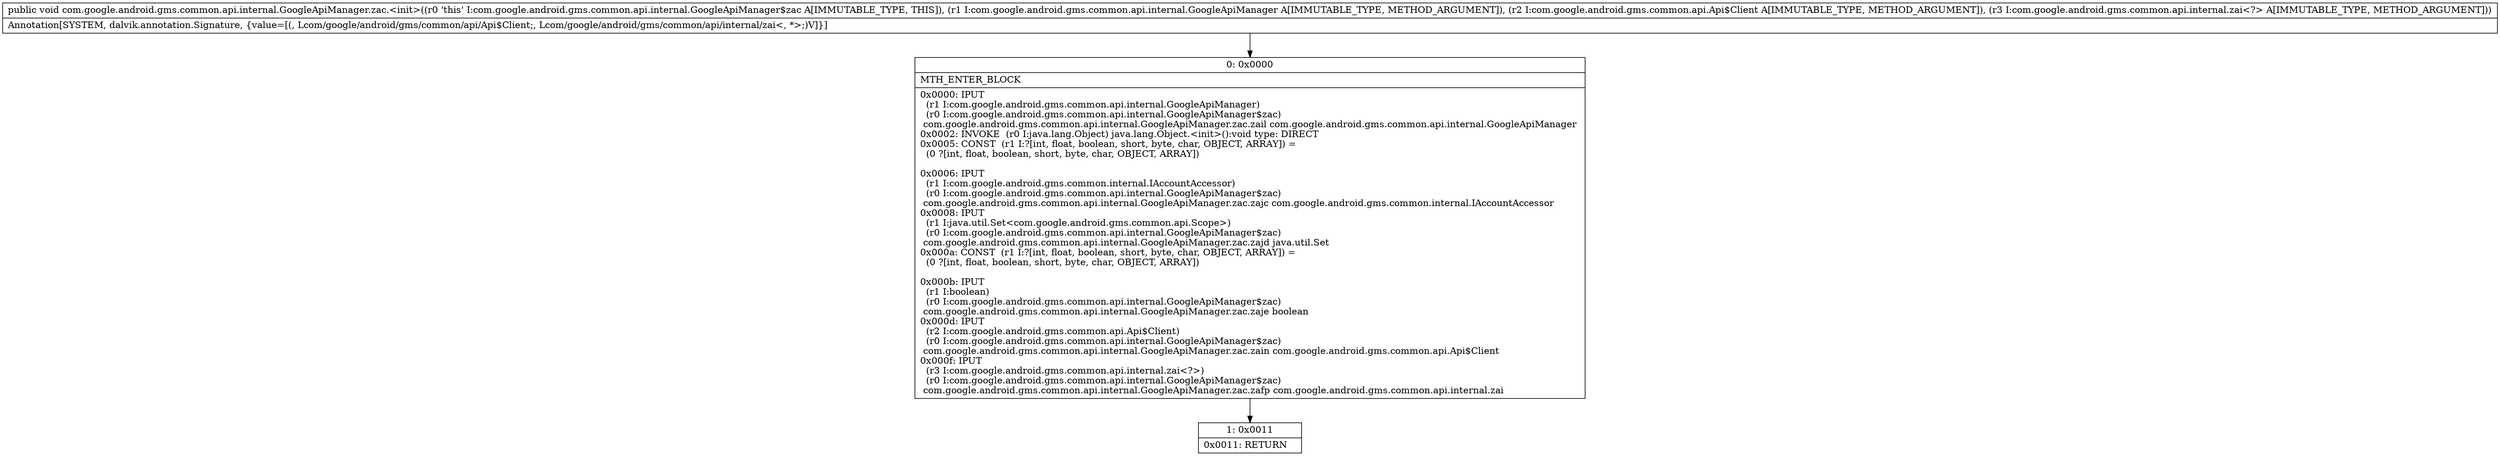 digraph "CFG forcom.google.android.gms.common.api.internal.GoogleApiManager.zac.\<init\>(Lcom\/google\/android\/gms\/common\/api\/internal\/GoogleApiManager;Lcom\/google\/android\/gms\/common\/api\/Api$Client;Lcom\/google\/android\/gms\/common\/api\/internal\/zai;)V" {
Node_0 [shape=record,label="{0\:\ 0x0000|MTH_ENTER_BLOCK\l|0x0000: IPUT  \l  (r1 I:com.google.android.gms.common.api.internal.GoogleApiManager)\l  (r0 I:com.google.android.gms.common.api.internal.GoogleApiManager$zac)\l com.google.android.gms.common.api.internal.GoogleApiManager.zac.zail com.google.android.gms.common.api.internal.GoogleApiManager \l0x0002: INVOKE  (r0 I:java.lang.Object) java.lang.Object.\<init\>():void type: DIRECT \l0x0005: CONST  (r1 I:?[int, float, boolean, short, byte, char, OBJECT, ARRAY]) = \l  (0 ?[int, float, boolean, short, byte, char, OBJECT, ARRAY])\l \l0x0006: IPUT  \l  (r1 I:com.google.android.gms.common.internal.IAccountAccessor)\l  (r0 I:com.google.android.gms.common.api.internal.GoogleApiManager$zac)\l com.google.android.gms.common.api.internal.GoogleApiManager.zac.zajc com.google.android.gms.common.internal.IAccountAccessor \l0x0008: IPUT  \l  (r1 I:java.util.Set\<com.google.android.gms.common.api.Scope\>)\l  (r0 I:com.google.android.gms.common.api.internal.GoogleApiManager$zac)\l com.google.android.gms.common.api.internal.GoogleApiManager.zac.zajd java.util.Set \l0x000a: CONST  (r1 I:?[int, float, boolean, short, byte, char, OBJECT, ARRAY]) = \l  (0 ?[int, float, boolean, short, byte, char, OBJECT, ARRAY])\l \l0x000b: IPUT  \l  (r1 I:boolean)\l  (r0 I:com.google.android.gms.common.api.internal.GoogleApiManager$zac)\l com.google.android.gms.common.api.internal.GoogleApiManager.zac.zaje boolean \l0x000d: IPUT  \l  (r2 I:com.google.android.gms.common.api.Api$Client)\l  (r0 I:com.google.android.gms.common.api.internal.GoogleApiManager$zac)\l com.google.android.gms.common.api.internal.GoogleApiManager.zac.zain com.google.android.gms.common.api.Api$Client \l0x000f: IPUT  \l  (r3 I:com.google.android.gms.common.api.internal.zai\<?\>)\l  (r0 I:com.google.android.gms.common.api.internal.GoogleApiManager$zac)\l com.google.android.gms.common.api.internal.GoogleApiManager.zac.zafp com.google.android.gms.common.api.internal.zai \l}"];
Node_1 [shape=record,label="{1\:\ 0x0011|0x0011: RETURN   \l}"];
MethodNode[shape=record,label="{public void com.google.android.gms.common.api.internal.GoogleApiManager.zac.\<init\>((r0 'this' I:com.google.android.gms.common.api.internal.GoogleApiManager$zac A[IMMUTABLE_TYPE, THIS]), (r1 I:com.google.android.gms.common.api.internal.GoogleApiManager A[IMMUTABLE_TYPE, METHOD_ARGUMENT]), (r2 I:com.google.android.gms.common.api.Api$Client A[IMMUTABLE_TYPE, METHOD_ARGUMENT]), (r3 I:com.google.android.gms.common.api.internal.zai\<?\> A[IMMUTABLE_TYPE, METHOD_ARGUMENT]))  | Annotation[SYSTEM, dalvik.annotation.Signature, \{value=[(, Lcom\/google\/android\/gms\/common\/api\/Api$Client;, Lcom\/google\/android\/gms\/common\/api\/internal\/zai\<, *\>;)V]\}]\l}"];
MethodNode -> Node_0;
Node_0 -> Node_1;
}

